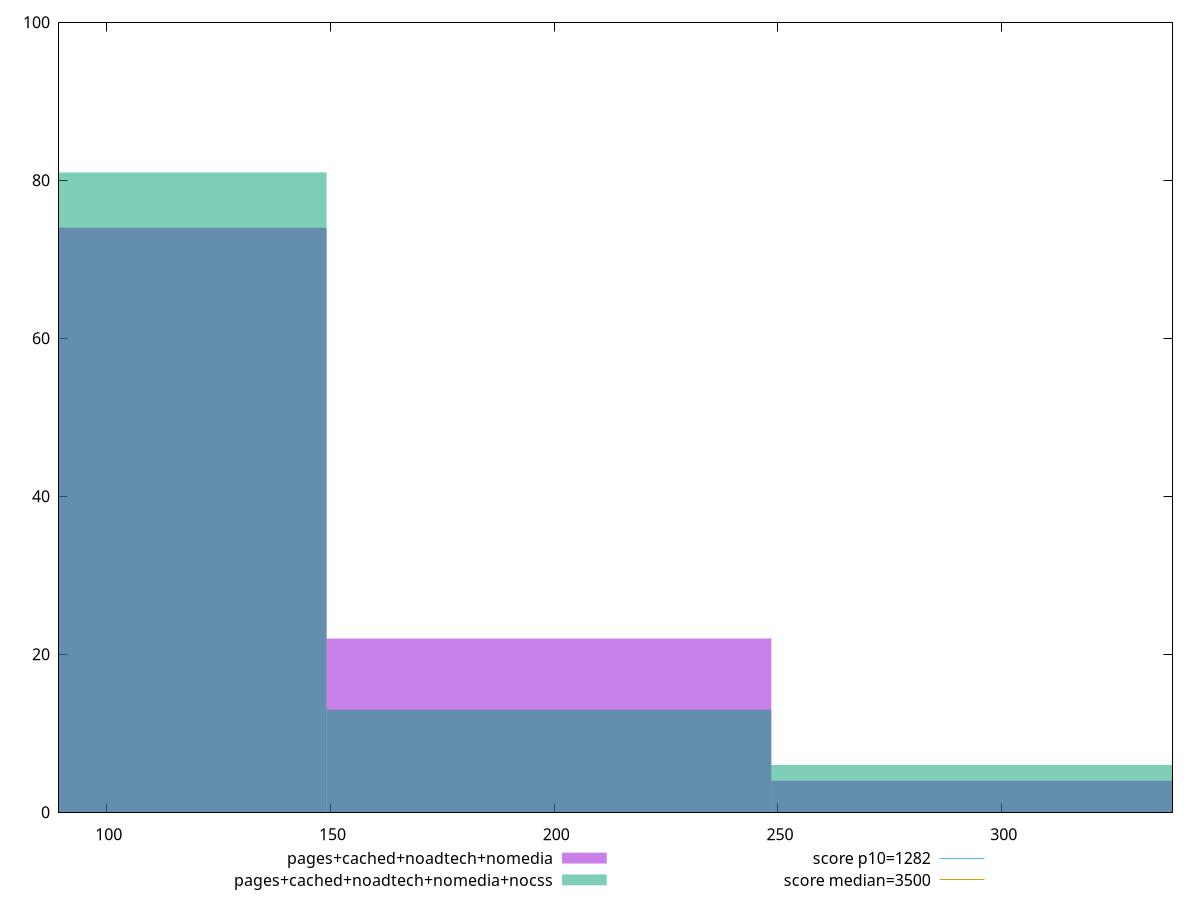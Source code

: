 reset

$pagesCachedNoadtechNomedia <<EOF
198.80920657780928 22
298.2138098667139 4
99.40460328890464 74
EOF

$pagesCachedNoadtechNomediaNocss <<EOF
99.40460328890464 81
298.2138098667139 6
198.80920657780928 13
EOF

set key outside below
set boxwidth 99.40460328890464
set xrange [89.30000000000001:338.18399999999997]
set yrange [0:100]
set trange [0:100]
set style fill transparent solid 0.5 noborder

set parametric
set terminal svg size 640, 500 enhanced background rgb 'white'
set output "report_00017_2021-02-10T15-08-03.406Z/bootup-time/comparison/histogram/3_vs_4.svg"

plot $pagesCachedNoadtechNomedia title "pages+cached+noadtech+nomedia" with boxes, \
     $pagesCachedNoadtechNomediaNocss title "pages+cached+noadtech+nomedia+nocss" with boxes, \
     1282,t title "score p10=1282", \
     3500,t title "score median=3500"

reset
